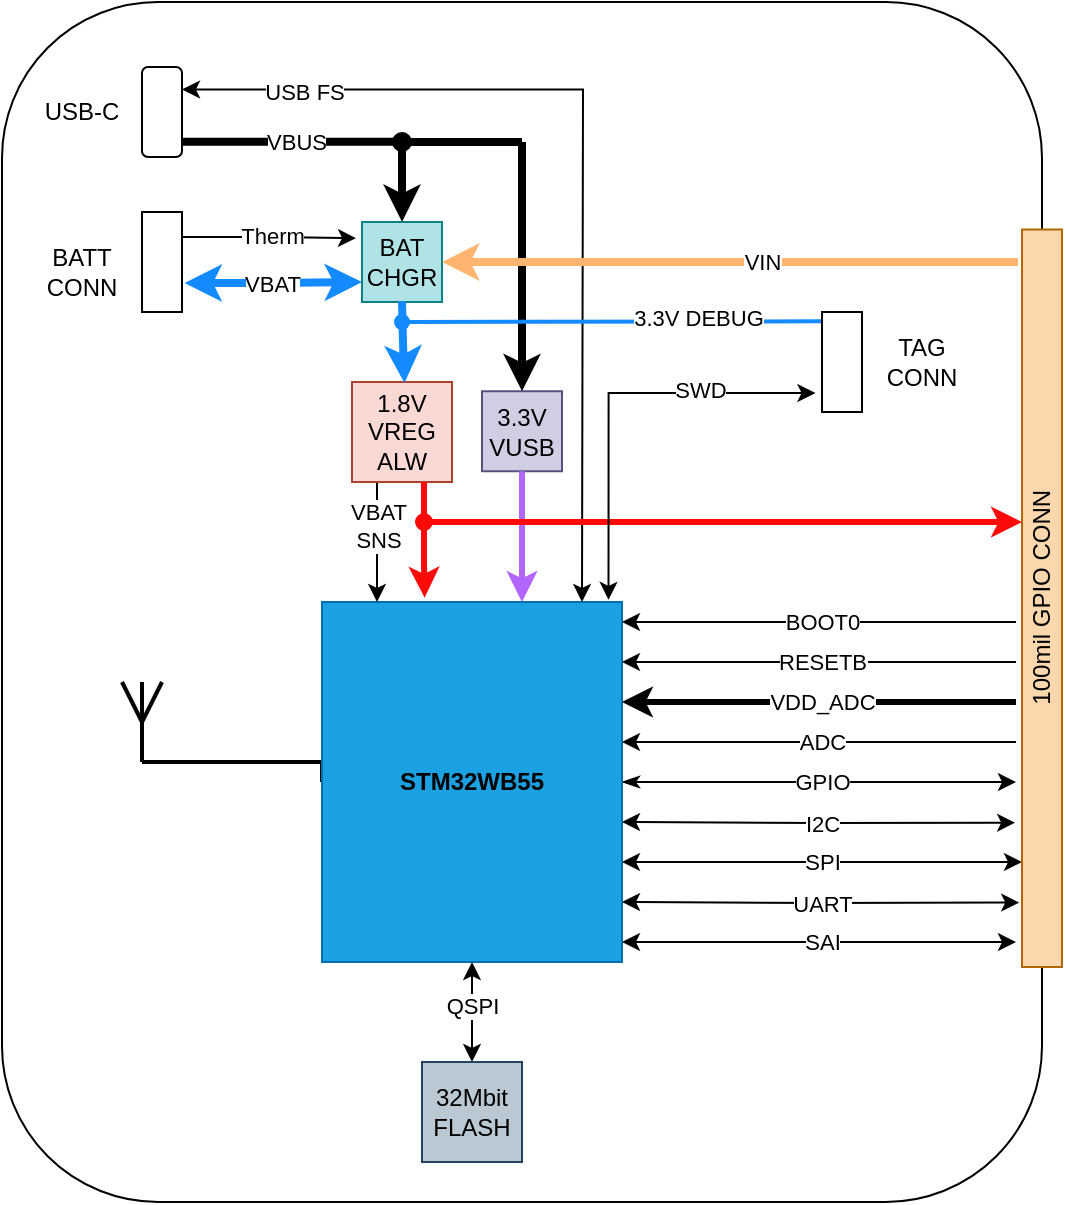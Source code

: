 <mxfile version="24.1.0" type="device">
  <diagram name="Page-1" id="hDqxwBtJy_Yaunv-M83x">
    <mxGraphModel dx="1431" dy="843" grid="1" gridSize="10" guides="1" tooltips="1" connect="1" arrows="1" fold="1" page="1" pageScale="1" pageWidth="1200" pageHeight="1600" math="0" shadow="0">
      <root>
        <mxCell id="0" />
        <mxCell id="1" parent="0" />
        <mxCell id="6DVEebasaRwwDR7sc1FN-1" value="" style="rounded=1;whiteSpace=wrap;html=1;movable=0;resizable=0;rotatable=0;deletable=0;editable=0;locked=1;connectable=0;" parent="1" vertex="1">
          <mxGeometry x="330" y="160" width="520" height="600" as="geometry" />
        </mxCell>
        <mxCell id="a4pbBREFnvXcBP2yuFwA-2" style="edgeStyle=orthogonalEdgeStyle;rounded=0;orthogonalLoop=1;jettySize=auto;html=1;entryX=0.5;entryY=0;entryDx=0;entryDy=0;startArrow=classic;startFill=1;" parent="1" edge="1">
          <mxGeometry relative="1" as="geometry">
            <mxPoint x="640" y="590" as="sourcePoint" />
            <mxPoint x="840" y="590" as="targetPoint" />
          </mxGeometry>
        </mxCell>
        <mxCell id="a4pbBREFnvXcBP2yuFwA-6" value="SPI" style="edgeLabel;html=1;align=center;verticalAlign=middle;resizable=0;points=[];" parent="a4pbBREFnvXcBP2yuFwA-2" vertex="1" connectable="0">
          <mxGeometry x="-0.114" y="1" relative="1" as="geometry">
            <mxPoint x="11" y="1" as="offset" />
          </mxGeometry>
        </mxCell>
        <mxCell id="a4pbBREFnvXcBP2yuFwA-4" style="edgeStyle=orthogonalEdgeStyle;rounded=0;orthogonalLoop=1;jettySize=auto;html=1;exitX=1;exitY=0.75;exitDx=0;exitDy=0;entryX=0.392;entryY=-0.035;entryDx=0;entryDy=0;entryPerimeter=0;startArrow=classic;startFill=1;" parent="1" edge="1">
          <mxGeometry relative="1" as="geometry">
            <mxPoint x="838.6" y="610.24" as="targetPoint" />
            <mxPoint x="640" y="610" as="sourcePoint" />
          </mxGeometry>
        </mxCell>
        <mxCell id="a4pbBREFnvXcBP2yuFwA-7" value="UART" style="edgeLabel;html=1;align=center;verticalAlign=middle;resizable=0;points=[];" parent="a4pbBREFnvXcBP2yuFwA-4" vertex="1" connectable="0">
          <mxGeometry x="0.002" relative="1" as="geometry">
            <mxPoint as="offset" />
          </mxGeometry>
        </mxCell>
        <mxCell id="a4pbBREFnvXcBP2yuFwA-1" value="100mil GPIO CONN" style="rounded=0;whiteSpace=wrap;html=1;rotation=-90;fillColor=#fad7ac;strokeColor=#b46504;" parent="1" vertex="1">
          <mxGeometry x="665.63" y="448.13" width="368.75" height="20" as="geometry" />
        </mxCell>
        <mxCell id="a4pbBREFnvXcBP2yuFwA-3" style="edgeStyle=orthogonalEdgeStyle;rounded=0;orthogonalLoop=1;jettySize=auto;html=1;exitX=1;exitY=0.25;exitDx=0;exitDy=0;entryX=0.606;entryY=-0.086;entryDx=0;entryDy=0;entryPerimeter=0;startArrow=classic;startFill=1;" parent="1" edge="1">
          <mxGeometry relative="1" as="geometry">
            <mxPoint x="640" y="570" as="sourcePoint" />
            <mxPoint x="836.56" y="570.32" as="targetPoint" />
          </mxGeometry>
        </mxCell>
        <mxCell id="a4pbBREFnvXcBP2yuFwA-5" value="I2C" style="edgeLabel;html=1;align=center;verticalAlign=middle;resizable=0;points=[];" parent="a4pbBREFnvXcBP2yuFwA-3" vertex="1" connectable="0">
          <mxGeometry x="-0.066" relative="1" as="geometry">
            <mxPoint x="8" as="offset" />
          </mxGeometry>
        </mxCell>
        <mxCell id="a4pbBREFnvXcBP2yuFwA-8" style="edgeStyle=orthogonalEdgeStyle;rounded=0;orthogonalLoop=1;jettySize=auto;html=1;exitX=1;exitY=0.25;exitDx=0;exitDy=0;entryX=0.606;entryY=-0.086;entryDx=0;entryDy=0;entryPerimeter=0;startArrow=classicThin;startFill=1;" parent="1" edge="1">
          <mxGeometry relative="1" as="geometry">
            <mxPoint x="640" y="550" as="sourcePoint" />
            <mxPoint x="837" y="550" as="targetPoint" />
          </mxGeometry>
        </mxCell>
        <mxCell id="a4pbBREFnvXcBP2yuFwA-9" value="GPIO" style="edgeLabel;html=1;align=center;verticalAlign=middle;resizable=0;points=[];" parent="a4pbBREFnvXcBP2yuFwA-8" vertex="1" connectable="0">
          <mxGeometry x="-0.066" relative="1" as="geometry">
            <mxPoint x="8" as="offset" />
          </mxGeometry>
        </mxCell>
        <mxCell id="a4pbBREFnvXcBP2yuFwA-10" style="edgeStyle=orthogonalEdgeStyle;rounded=0;orthogonalLoop=1;jettySize=auto;html=1;exitX=1;exitY=0.25;exitDx=0;exitDy=0;entryX=0.606;entryY=-0.086;entryDx=0;entryDy=0;entryPerimeter=0;startArrow=classic;startFill=1;" parent="1" edge="1">
          <mxGeometry relative="1" as="geometry">
            <mxPoint x="640" y="630" as="sourcePoint" />
            <mxPoint x="837" y="630" as="targetPoint" />
          </mxGeometry>
        </mxCell>
        <mxCell id="a4pbBREFnvXcBP2yuFwA-11" value="SAI" style="edgeLabel;html=1;align=center;verticalAlign=middle;resizable=0;points=[];" parent="a4pbBREFnvXcBP2yuFwA-10" vertex="1" connectable="0">
          <mxGeometry x="-0.066" relative="1" as="geometry">
            <mxPoint x="8" as="offset" />
          </mxGeometry>
        </mxCell>
        <mxCell id="a4pbBREFnvXcBP2yuFwA-12" style="edgeStyle=orthogonalEdgeStyle;rounded=0;orthogonalLoop=1;jettySize=auto;html=1;exitX=1;exitY=0.25;exitDx=0;exitDy=0;entryX=0.606;entryY=-0.086;entryDx=0;entryDy=0;entryPerimeter=0;startArrow=classic;startFill=1;endArrow=none;endFill=0;" parent="1" edge="1">
          <mxGeometry relative="1" as="geometry">
            <mxPoint x="640" y="530" as="sourcePoint" />
            <mxPoint x="837" y="530" as="targetPoint" />
          </mxGeometry>
        </mxCell>
        <mxCell id="a4pbBREFnvXcBP2yuFwA-13" value="ADC" style="edgeLabel;html=1;align=center;verticalAlign=middle;resizable=0;points=[];" parent="a4pbBREFnvXcBP2yuFwA-12" vertex="1" connectable="0">
          <mxGeometry x="-0.066" relative="1" as="geometry">
            <mxPoint x="8" as="offset" />
          </mxGeometry>
        </mxCell>
        <mxCell id="a4pbBREFnvXcBP2yuFwA-19" style="edgeStyle=orthogonalEdgeStyle;rounded=0;orthogonalLoop=1;jettySize=auto;html=1;exitX=0;exitY=0.5;exitDx=0;exitDy=0;endArrow=none;endFill=0;strokeWidth=2;" parent="1" source="a4pbBREFnvXcBP2yuFwA-14" edge="1">
          <mxGeometry relative="1" as="geometry">
            <mxPoint x="400" y="540" as="targetPoint" />
            <Array as="points">
              <mxPoint x="400" y="540" />
            </Array>
          </mxGeometry>
        </mxCell>
        <mxCell id="a4pbBREFnvXcBP2yuFwA-40" style="edgeStyle=orthogonalEdgeStyle;rounded=0;orthogonalLoop=1;jettySize=auto;html=1;exitX=0.5;exitY=1;exitDx=0;exitDy=0;entryX=0.5;entryY=0;entryDx=0;entryDy=0;startArrow=classic;startFill=1;" parent="1" target="a4pbBREFnvXcBP2yuFwA-41" edge="1" source="a4pbBREFnvXcBP2yuFwA-14">
          <mxGeometry relative="1" as="geometry">
            <mxPoint x="580" y="650" as="targetPoint" />
            <mxPoint x="580" y="640" as="sourcePoint" />
          </mxGeometry>
        </mxCell>
        <mxCell id="a4pbBREFnvXcBP2yuFwA-42" value="QSPI" style="edgeLabel;html=1;align=center;verticalAlign=middle;resizable=0;points=[];" parent="a4pbBREFnvXcBP2yuFwA-40" vertex="1" connectable="0">
          <mxGeometry x="-0.129" relative="1" as="geometry">
            <mxPoint as="offset" />
          </mxGeometry>
        </mxCell>
        <mxCell id="a4pbBREFnvXcBP2yuFwA-14" value="&lt;b style=&quot;color: rgb(0, 0, 0);&quot;&gt;STM32WB55&lt;/b&gt;" style="rounded=0;whiteSpace=wrap;html=1;fillColor=#1ba1e2;fontColor=#ffffff;strokeColor=#006EAF;" parent="1" vertex="1">
          <mxGeometry x="490" y="460" width="150" height="180" as="geometry" />
        </mxCell>
        <mxCell id="a4pbBREFnvXcBP2yuFwA-15" style="edgeStyle=orthogonalEdgeStyle;rounded=0;orthogonalLoop=1;jettySize=auto;html=1;exitX=1;exitY=0.25;exitDx=0;exitDy=0;entryX=0.606;entryY=-0.086;entryDx=0;entryDy=0;entryPerimeter=0;startArrow=classic;startFill=1;endArrow=none;endFill=0;strokeWidth=3;" parent="1" edge="1">
          <mxGeometry relative="1" as="geometry">
            <mxPoint x="640" y="510" as="sourcePoint" />
            <mxPoint x="837" y="510" as="targetPoint" />
          </mxGeometry>
        </mxCell>
        <mxCell id="a4pbBREFnvXcBP2yuFwA-16" value="VDD_ADC" style="edgeLabel;html=1;align=center;verticalAlign=middle;resizable=0;points=[];" parent="a4pbBREFnvXcBP2yuFwA-15" vertex="1" connectable="0">
          <mxGeometry x="-0.066" relative="1" as="geometry">
            <mxPoint x="8" as="offset" />
          </mxGeometry>
        </mxCell>
        <mxCell id="GhOCtgsAuC9eIW-c5YFf-1" style="edgeStyle=orthogonalEdgeStyle;rounded=0;orthogonalLoop=1;jettySize=auto;html=1;exitX=0.25;exitY=1;exitDx=0;exitDy=0;" edge="1" parent="1" source="a4pbBREFnvXcBP2yuFwA-18">
          <mxGeometry relative="1" as="geometry">
            <mxPoint x="517.512" y="460" as="targetPoint" />
          </mxGeometry>
        </mxCell>
        <mxCell id="GhOCtgsAuC9eIW-c5YFf-2" value="VBAT&lt;div&gt;SNS&lt;/div&gt;" style="edgeLabel;html=1;align=center;verticalAlign=middle;resizable=0;points=[];" vertex="1" connectable="0" parent="GhOCtgsAuC9eIW-c5YFf-1">
          <mxGeometry x="-0.296" relative="1" as="geometry">
            <mxPoint as="offset" />
          </mxGeometry>
        </mxCell>
        <mxCell id="a4pbBREFnvXcBP2yuFwA-18" value="1.8V VREG ALW" style="whiteSpace=wrap;html=1;aspect=fixed;fillColor=#fad9d5;strokeColor=#ae4132;" parent="1" vertex="1">
          <mxGeometry x="505" y="350" width="50" height="50" as="geometry" />
        </mxCell>
        <mxCell id="a4pbBREFnvXcBP2yuFwA-20" value="" style="endArrow=none;html=1;rounded=0;strokeWidth=2;" parent="1" edge="1">
          <mxGeometry width="50" height="50" relative="1" as="geometry">
            <mxPoint x="400" y="540" as="sourcePoint" />
            <mxPoint x="400" y="500" as="targetPoint" />
          </mxGeometry>
        </mxCell>
        <mxCell id="a4pbBREFnvXcBP2yuFwA-21" value="" style="endArrow=none;html=1;rounded=0;strokeWidth=2;" parent="1" edge="1">
          <mxGeometry width="50" height="50" relative="1" as="geometry">
            <mxPoint x="400" y="520" as="sourcePoint" />
            <mxPoint x="410" y="500" as="targetPoint" />
          </mxGeometry>
        </mxCell>
        <mxCell id="a4pbBREFnvXcBP2yuFwA-22" value="" style="endArrow=none;html=1;rounded=0;strokeWidth=2;" parent="1" edge="1">
          <mxGeometry width="50" height="50" relative="1" as="geometry">
            <mxPoint x="400" y="520" as="sourcePoint" />
            <mxPoint x="390" y="500" as="targetPoint" />
          </mxGeometry>
        </mxCell>
        <mxCell id="a4pbBREFnvXcBP2yuFwA-23" style="edgeStyle=orthogonalEdgeStyle;rounded=0;orthogonalLoop=1;jettySize=auto;html=1;entryX=0.342;entryY=-0.012;entryDx=0;entryDy=0;strokeWidth=3;strokeColor=#FF0A0A;entryPerimeter=0;" parent="1" source="a4pbBREFnvXcBP2yuFwA-18" target="a4pbBREFnvXcBP2yuFwA-14" edge="1">
          <mxGeometry relative="1" as="geometry">
            <Array as="points">
              <mxPoint x="541" y="440" />
              <mxPoint x="541" y="440" />
            </Array>
          </mxGeometry>
        </mxCell>
        <mxCell id="a4pbBREFnvXcBP2yuFwA-24" value="BAT CHGR" style="whiteSpace=wrap;html=1;aspect=fixed;fillColor=#b0e3e6;strokeColor=#0e8088;" parent="1" vertex="1">
          <mxGeometry x="510" y="270" width="40" height="40" as="geometry" />
        </mxCell>
        <mxCell id="a4pbBREFnvXcBP2yuFwA-26" value="" style="rounded=0;whiteSpace=wrap;html=1;" parent="1" vertex="1">
          <mxGeometry x="400" y="265" width="20" height="50" as="geometry" />
        </mxCell>
        <mxCell id="a4pbBREFnvXcBP2yuFwA-27" style="edgeStyle=orthogonalEdgeStyle;rounded=0;orthogonalLoop=1;jettySize=auto;html=1;entryX=0;entryY=0.75;entryDx=0;entryDy=0;strokeColor=#148AFF;strokeWidth=4;startArrow=classic;startFill=1;exitX=1.062;exitY=0.71;exitDx=0;exitDy=0;exitPerimeter=0;" parent="1" source="a4pbBREFnvXcBP2yuFwA-26" target="a4pbBREFnvXcBP2yuFwA-24" edge="1">
          <mxGeometry relative="1" as="geometry" />
        </mxCell>
        <mxCell id="a4pbBREFnvXcBP2yuFwA-28" value="VBAT" style="edgeLabel;html=1;align=center;verticalAlign=middle;resizable=0;points=[];" parent="a4pbBREFnvXcBP2yuFwA-27" vertex="1" connectable="0">
          <mxGeometry x="-0.197" relative="1" as="geometry">
            <mxPoint x="8" as="offset" />
          </mxGeometry>
        </mxCell>
        <mxCell id="a4pbBREFnvXcBP2yuFwA-31" value="" style="rounded=1;whiteSpace=wrap;html=1;rotation=-90;" parent="1" vertex="1">
          <mxGeometry x="387.5" y="205" width="45" height="20" as="geometry" />
        </mxCell>
        <mxCell id="a4pbBREFnvXcBP2yuFwA-32" style="edgeStyle=orthogonalEdgeStyle;rounded=0;orthogonalLoop=1;jettySize=auto;html=1;entryX=0.5;entryY=0;entryDx=0;entryDy=0;strokeWidth=4;exitX=0.169;exitY=0.997;exitDx=0;exitDy=0;exitPerimeter=0;" parent="1" source="a4pbBREFnvXcBP2yuFwA-31" target="a4pbBREFnvXcBP2yuFwA-24" edge="1">
          <mxGeometry relative="1" as="geometry">
            <mxPoint x="420" y="219.63" as="sourcePoint" />
            <mxPoint x="530.48" y="270.0" as="targetPoint" />
            <Array as="points">
              <mxPoint x="530" y="230" />
            </Array>
          </mxGeometry>
        </mxCell>
        <mxCell id="a4pbBREFnvXcBP2yuFwA-33" value="VBUS" style="edgeLabel;html=1;align=center;verticalAlign=middle;resizable=0;points=[];" parent="a4pbBREFnvXcBP2yuFwA-32" vertex="1" connectable="0">
          <mxGeometry x="-0.282" y="1" relative="1" as="geometry">
            <mxPoint x="3" y="1" as="offset" />
          </mxGeometry>
        </mxCell>
        <mxCell id="a4pbBREFnvXcBP2yuFwA-34" style="edgeStyle=orthogonalEdgeStyle;rounded=0;orthogonalLoop=1;jettySize=auto;html=1;exitX=0.75;exitY=1;exitDx=0;exitDy=0;startArrow=classic;startFill=1;" parent="1" source="a4pbBREFnvXcBP2yuFwA-31" edge="1">
          <mxGeometry relative="1" as="geometry">
            <mxPoint x="620" y="460" as="targetPoint" />
          </mxGeometry>
        </mxCell>
        <mxCell id="a4pbBREFnvXcBP2yuFwA-35" value="USB FS" style="edgeLabel;html=1;align=center;verticalAlign=middle;resizable=0;points=[];" parent="a4pbBREFnvXcBP2yuFwA-34" vertex="1" connectable="0">
          <mxGeometry x="0.42" relative="1" as="geometry">
            <mxPoint x="-140" y="-123" as="offset" />
          </mxGeometry>
        </mxCell>
        <mxCell id="a4pbBREFnvXcBP2yuFwA-36" value="3.3V VUSB" style="whiteSpace=wrap;html=1;aspect=fixed;fillColor=#d0cee2;strokeColor=#56517e;" parent="1" vertex="1">
          <mxGeometry x="570" y="354.63" width="40" height="40" as="geometry" />
        </mxCell>
        <mxCell id="a4pbBREFnvXcBP2yuFwA-37" value="" style="endArrow=none;html=1;rounded=0;strokeWidth=4;startArrow=oval;startFill=1;" parent="1" edge="1">
          <mxGeometry width="50" height="50" relative="1" as="geometry">
            <mxPoint x="530" y="230" as="sourcePoint" />
            <mxPoint x="590" y="230" as="targetPoint" />
          </mxGeometry>
        </mxCell>
        <mxCell id="a4pbBREFnvXcBP2yuFwA-38" value="" style="endArrow=none;html=1;rounded=0;exitX=0.5;exitY=0;exitDx=0;exitDy=0;strokeWidth=4;endFill=0;startArrow=classic;startFill=1;" parent="1" source="a4pbBREFnvXcBP2yuFwA-36" edge="1">
          <mxGeometry width="50" height="50" relative="1" as="geometry">
            <mxPoint x="590" y="379.63" as="sourcePoint" />
            <mxPoint x="590" y="230" as="targetPoint" />
          </mxGeometry>
        </mxCell>
        <mxCell id="a4pbBREFnvXcBP2yuFwA-39" style="edgeStyle=orthogonalEdgeStyle;rounded=0;orthogonalLoop=1;jettySize=auto;html=1;strokeColor=#B266FF;strokeWidth=3;" parent="1" source="a4pbBREFnvXcBP2yuFwA-36" edge="1">
          <mxGeometry relative="1" as="geometry">
            <mxPoint x="590" y="460" as="targetPoint" />
          </mxGeometry>
        </mxCell>
        <mxCell id="a4pbBREFnvXcBP2yuFwA-41" value="32Mbit FLASH" style="whiteSpace=wrap;html=1;aspect=fixed;fillColor=#bac8d3;strokeColor=#23445d;" parent="1" vertex="1">
          <mxGeometry x="540" y="690" width="50" height="50" as="geometry" />
        </mxCell>
        <mxCell id="a4pbBREFnvXcBP2yuFwA-44" value="BATT&lt;div&gt;CONN&lt;/div&gt;" style="text;html=1;align=center;verticalAlign=middle;whiteSpace=wrap;rounded=0;" parent="1" vertex="1">
          <mxGeometry x="340" y="280" width="60" height="30" as="geometry" />
        </mxCell>
        <mxCell id="a4pbBREFnvXcBP2yuFwA-45" style="edgeStyle=orthogonalEdgeStyle;rounded=0;orthogonalLoop=1;jettySize=auto;html=1;exitX=1;exitY=0.25;exitDx=0;exitDy=0;entryX=-0.075;entryY=0.202;entryDx=0;entryDy=0;entryPerimeter=0;" parent="1" source="a4pbBREFnvXcBP2yuFwA-26" target="a4pbBREFnvXcBP2yuFwA-24" edge="1">
          <mxGeometry relative="1" as="geometry" />
        </mxCell>
        <mxCell id="a4pbBREFnvXcBP2yuFwA-46" value="Therm" style="edgeLabel;html=1;align=center;verticalAlign=middle;resizable=0;points=[];" parent="a4pbBREFnvXcBP2yuFwA-45" vertex="1" connectable="0">
          <mxGeometry x="0.011" y="1" relative="1" as="geometry">
            <mxPoint as="offset" />
          </mxGeometry>
        </mxCell>
        <mxCell id="a4pbBREFnvXcBP2yuFwA-47" value="USB-C" style="text;html=1;align=center;verticalAlign=middle;whiteSpace=wrap;rounded=0;" parent="1" vertex="1">
          <mxGeometry x="340" y="200" width="60" height="30" as="geometry" />
        </mxCell>
        <mxCell id="a4pbBREFnvXcBP2yuFwA-48" style="edgeStyle=orthogonalEdgeStyle;rounded=0;orthogonalLoop=1;jettySize=auto;html=1;strokeColor=#FFB570;strokeWidth=4;endArrow=none;endFill=0;startArrow=classic;startFill=1;exitX=1;exitY=0.5;exitDx=0;exitDy=0;" parent="1" source="a4pbBREFnvXcBP2yuFwA-24" edge="1">
          <mxGeometry relative="1" as="geometry">
            <mxPoint x="560" y="290" as="sourcePoint" />
            <mxPoint x="838" y="290" as="targetPoint" />
            <Array as="points">
              <mxPoint x="838" y="290" />
            </Array>
          </mxGeometry>
        </mxCell>
        <mxCell id="a4pbBREFnvXcBP2yuFwA-49" value="VIN" style="edgeLabel;html=1;align=center;verticalAlign=middle;resizable=0;points=[];" parent="a4pbBREFnvXcBP2yuFwA-48" vertex="1" connectable="0">
          <mxGeometry x="0.244" y="1" relative="1" as="geometry">
            <mxPoint x="-19" y="1" as="offset" />
          </mxGeometry>
        </mxCell>
        <mxCell id="a4pbBREFnvXcBP2yuFwA-50" style="edgeStyle=orthogonalEdgeStyle;rounded=0;orthogonalLoop=1;jettySize=auto;html=1;strokeColor=#FF0A0A;strokeWidth=3;startArrow=oval;startFill=1;" parent="1" edge="1">
          <mxGeometry relative="1" as="geometry">
            <mxPoint x="541" y="420" as="sourcePoint" />
            <mxPoint x="840" y="420" as="targetPoint" />
            <Array as="points">
              <mxPoint x="840" y="420" />
            </Array>
          </mxGeometry>
        </mxCell>
        <mxCell id="a4pbBREFnvXcBP2yuFwA-51" style="edgeStyle=orthogonalEdgeStyle;rounded=0;orthogonalLoop=1;jettySize=auto;html=1;exitX=1;exitY=0.25;exitDx=0;exitDy=0;entryX=0.606;entryY=-0.086;entryDx=0;entryDy=0;entryPerimeter=0;startArrow=classic;startFill=1;endArrow=none;endFill=0;" parent="1" edge="1">
          <mxGeometry relative="1" as="geometry">
            <mxPoint x="640" y="470" as="sourcePoint" />
            <mxPoint x="837" y="470" as="targetPoint" />
          </mxGeometry>
        </mxCell>
        <mxCell id="a4pbBREFnvXcBP2yuFwA-52" value="BOOT0" style="edgeLabel;html=1;align=center;verticalAlign=middle;resizable=0;points=[];" parent="a4pbBREFnvXcBP2yuFwA-51" vertex="1" connectable="0">
          <mxGeometry x="-0.066" relative="1" as="geometry">
            <mxPoint x="8" as="offset" />
          </mxGeometry>
        </mxCell>
        <mxCell id="a4pbBREFnvXcBP2yuFwA-53" style="edgeStyle=orthogonalEdgeStyle;rounded=0;orthogonalLoop=1;jettySize=auto;html=1;exitX=1;exitY=0.25;exitDx=0;exitDy=0;entryX=0.606;entryY=-0.086;entryDx=0;entryDy=0;entryPerimeter=0;startArrow=classic;startFill=1;endArrow=none;endFill=0;" parent="1" edge="1">
          <mxGeometry relative="1" as="geometry">
            <mxPoint x="640" y="490" as="sourcePoint" />
            <mxPoint x="837" y="490" as="targetPoint" />
          </mxGeometry>
        </mxCell>
        <mxCell id="a4pbBREFnvXcBP2yuFwA-54" value="RESETB" style="edgeLabel;html=1;align=center;verticalAlign=middle;resizable=0;points=[];" parent="a4pbBREFnvXcBP2yuFwA-53" vertex="1" connectable="0">
          <mxGeometry x="-0.066" relative="1" as="geometry">
            <mxPoint x="8" as="offset" />
          </mxGeometry>
        </mxCell>
        <mxCell id="a4pbBREFnvXcBP2yuFwA-58" style="edgeStyle=orthogonalEdgeStyle;rounded=0;orthogonalLoop=1;jettySize=auto;html=1;exitX=-0.02;exitY=0.093;exitDx=0;exitDy=0;strokeColor=#148AFF;strokeWidth=2;exitPerimeter=0;endArrow=oval;endFill=1;" parent="1" source="a4pbBREFnvXcBP2yuFwA-55" edge="1">
          <mxGeometry relative="1" as="geometry">
            <mxPoint x="530" y="320" as="targetPoint" />
            <Array as="points">
              <mxPoint x="530" y="320" />
            </Array>
          </mxGeometry>
        </mxCell>
        <mxCell id="a4pbBREFnvXcBP2yuFwA-61" value="3.3V DEBUG" style="edgeLabel;html=1;align=center;verticalAlign=middle;resizable=0;points=[];" parent="a4pbBREFnvXcBP2yuFwA-58" vertex="1" connectable="0">
          <mxGeometry x="-0.642" y="-2" relative="1" as="geometry">
            <mxPoint x="-24" as="offset" />
          </mxGeometry>
        </mxCell>
        <mxCell id="a4pbBREFnvXcBP2yuFwA-55" value="" style="rounded=0;whiteSpace=wrap;html=1;" parent="1" vertex="1">
          <mxGeometry x="740" y="315" width="20" height="50" as="geometry" />
        </mxCell>
        <mxCell id="a4pbBREFnvXcBP2yuFwA-56" style="edgeStyle=orthogonalEdgeStyle;rounded=0;orthogonalLoop=1;jettySize=auto;html=1;entryX=0.955;entryY=-0.006;entryDx=0;entryDy=0;startArrow=classic;startFill=1;entryPerimeter=0;exitX=-0.163;exitY=0.81;exitDx=0;exitDy=0;exitPerimeter=0;" parent="1" source="a4pbBREFnvXcBP2yuFwA-55" target="a4pbBREFnvXcBP2yuFwA-14" edge="1">
          <mxGeometry relative="1" as="geometry" />
        </mxCell>
        <mxCell id="a4pbBREFnvXcBP2yuFwA-57" value="SWD" style="edgeLabel;html=1;align=center;verticalAlign=middle;resizable=0;points=[];" parent="a4pbBREFnvXcBP2yuFwA-56" vertex="1" connectable="0">
          <mxGeometry x="0.016" y="1" relative="1" as="geometry">
            <mxPoint x="44" y="-3" as="offset" />
          </mxGeometry>
        </mxCell>
        <mxCell id="a4pbBREFnvXcBP2yuFwA-60" style="edgeStyle=orthogonalEdgeStyle;rounded=0;orthogonalLoop=1;jettySize=auto;html=1;strokeColor=#148AFF;strokeWidth=4;entryX=0.525;entryY=0.009;entryDx=0;entryDy=0;entryPerimeter=0;" parent="1" edge="1" target="a4pbBREFnvXcBP2yuFwA-18">
          <mxGeometry relative="1" as="geometry">
            <mxPoint x="530" y="309.63" as="sourcePoint" />
            <mxPoint x="530" y="350" as="targetPoint" />
          </mxGeometry>
        </mxCell>
        <mxCell id="a4pbBREFnvXcBP2yuFwA-62" value="TAG&lt;div&gt;CONN&lt;/div&gt;" style="text;html=1;align=center;verticalAlign=middle;whiteSpace=wrap;rounded=0;" parent="1" vertex="1">
          <mxGeometry x="760" y="325" width="60" height="30" as="geometry" />
        </mxCell>
      </root>
    </mxGraphModel>
  </diagram>
</mxfile>
